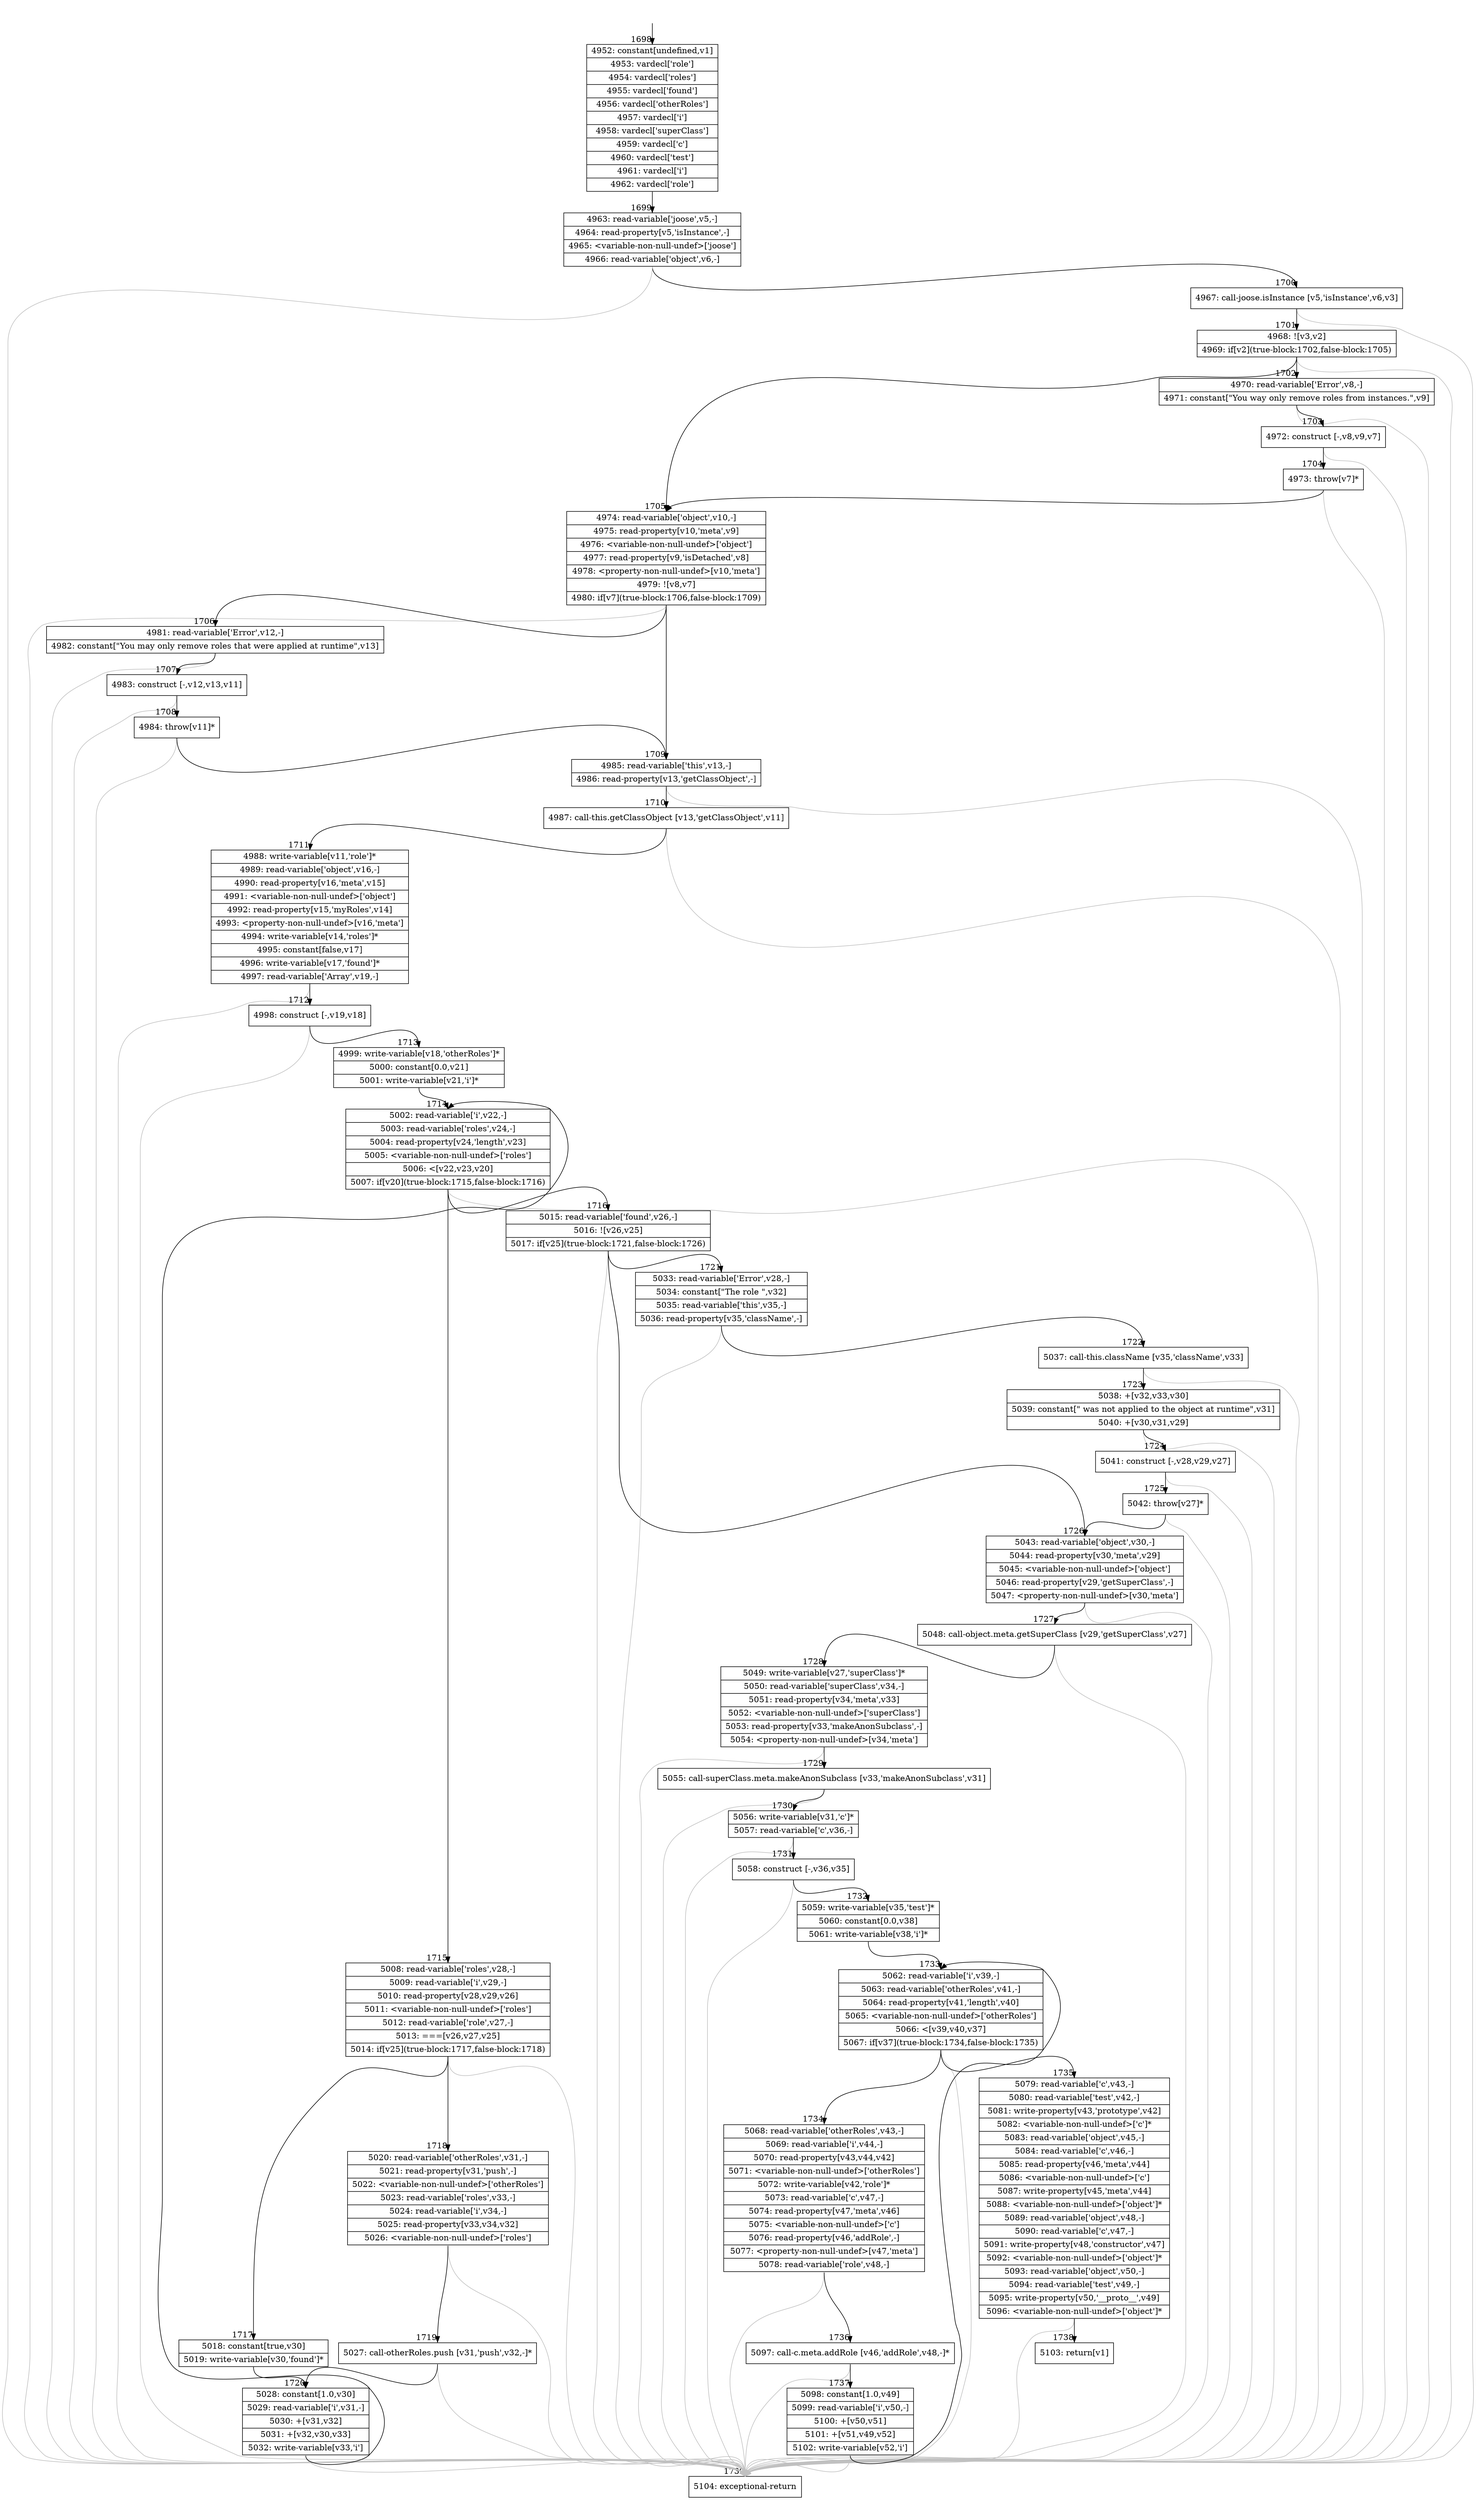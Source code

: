 digraph {
rankdir="TD"
BB_entry203[shape=none,label=""];
BB_entry203 -> BB1698 [tailport=s, headport=n, headlabel="    1698"]
BB1698 [shape=record label="{4952: constant[undefined,v1]|4953: vardecl['role']|4954: vardecl['roles']|4955: vardecl['found']|4956: vardecl['otherRoles']|4957: vardecl['i']|4958: vardecl['superClass']|4959: vardecl['c']|4960: vardecl['test']|4961: vardecl['i']|4962: vardecl['role']}" ] 
BB1698 -> BB1699 [tailport=s, headport=n, headlabel="      1699"]
BB1699 [shape=record label="{4963: read-variable['joose',v5,-]|4964: read-property[v5,'isInstance',-]|4965: \<variable-non-null-undef\>['joose']|4966: read-variable['object',v6,-]}" ] 
BB1699 -> BB1700 [tailport=s, headport=n, headlabel="      1700"]
BB1699 -> BB1739 [tailport=s, headport=n, color=gray, headlabel="      1739"]
BB1700 [shape=record label="{4967: call-joose.isInstance [v5,'isInstance',v6,v3]}" ] 
BB1700 -> BB1701 [tailport=s, headport=n, headlabel="      1701"]
BB1700 -> BB1739 [tailport=s, headport=n, color=gray]
BB1701 [shape=record label="{4968: ![v3,v2]|4969: if[v2](true-block:1702,false-block:1705)}" ] 
BB1701 -> BB1702 [tailport=s, headport=n, headlabel="      1702"]
BB1701 -> BB1705 [tailport=s, headport=n, headlabel="      1705"]
BB1701 -> BB1739 [tailport=s, headport=n, color=gray]
BB1702 [shape=record label="{4970: read-variable['Error',v8,-]|4971: constant[\"You way only remove roles from instances.\",v9]}" ] 
BB1702 -> BB1703 [tailport=s, headport=n, headlabel="      1703"]
BB1702 -> BB1739 [tailport=s, headport=n, color=gray]
BB1703 [shape=record label="{4972: construct [-,v8,v9,v7]}" ] 
BB1703 -> BB1704 [tailport=s, headport=n, headlabel="      1704"]
BB1703 -> BB1739 [tailport=s, headport=n, color=gray]
BB1704 [shape=record label="{4973: throw[v7]*}" ] 
BB1704 -> BB1705 [tailport=s, headport=n]
BB1704 -> BB1739 [tailport=s, headport=n, color=gray]
BB1705 [shape=record label="{4974: read-variable['object',v10,-]|4975: read-property[v10,'meta',v9]|4976: \<variable-non-null-undef\>['object']|4977: read-property[v9,'isDetached',v8]|4978: \<property-non-null-undef\>[v10,'meta']|4979: ![v8,v7]|4980: if[v7](true-block:1706,false-block:1709)}" ] 
BB1705 -> BB1706 [tailport=s, headport=n, headlabel="      1706"]
BB1705 -> BB1709 [tailport=s, headport=n, headlabel="      1709"]
BB1705 -> BB1739 [tailport=s, headport=n, color=gray]
BB1706 [shape=record label="{4981: read-variable['Error',v12,-]|4982: constant[\"You may only remove roles that were applied at runtime\",v13]}" ] 
BB1706 -> BB1707 [tailport=s, headport=n, headlabel="      1707"]
BB1706 -> BB1739 [tailport=s, headport=n, color=gray]
BB1707 [shape=record label="{4983: construct [-,v12,v13,v11]}" ] 
BB1707 -> BB1708 [tailport=s, headport=n, headlabel="      1708"]
BB1707 -> BB1739 [tailport=s, headport=n, color=gray]
BB1708 [shape=record label="{4984: throw[v11]*}" ] 
BB1708 -> BB1709 [tailport=s, headport=n]
BB1708 -> BB1739 [tailport=s, headport=n, color=gray]
BB1709 [shape=record label="{4985: read-variable['this',v13,-]|4986: read-property[v13,'getClassObject',-]}" ] 
BB1709 -> BB1710 [tailport=s, headport=n, headlabel="      1710"]
BB1709 -> BB1739 [tailport=s, headport=n, color=gray]
BB1710 [shape=record label="{4987: call-this.getClassObject [v13,'getClassObject',v11]}" ] 
BB1710 -> BB1711 [tailport=s, headport=n, headlabel="      1711"]
BB1710 -> BB1739 [tailport=s, headport=n, color=gray]
BB1711 [shape=record label="{4988: write-variable[v11,'role']*|4989: read-variable['object',v16,-]|4990: read-property[v16,'meta',v15]|4991: \<variable-non-null-undef\>['object']|4992: read-property[v15,'myRoles',v14]|4993: \<property-non-null-undef\>[v16,'meta']|4994: write-variable[v14,'roles']*|4995: constant[false,v17]|4996: write-variable[v17,'found']*|4997: read-variable['Array',v19,-]}" ] 
BB1711 -> BB1712 [tailport=s, headport=n, headlabel="      1712"]
BB1711 -> BB1739 [tailport=s, headport=n, color=gray]
BB1712 [shape=record label="{4998: construct [-,v19,v18]}" ] 
BB1712 -> BB1713 [tailport=s, headport=n, headlabel="      1713"]
BB1712 -> BB1739 [tailport=s, headport=n, color=gray]
BB1713 [shape=record label="{4999: write-variable[v18,'otherRoles']*|5000: constant[0.0,v21]|5001: write-variable[v21,'i']*}" ] 
BB1713 -> BB1714 [tailport=s, headport=n, headlabel="      1714"]
BB1714 [shape=record label="{5002: read-variable['i',v22,-]|5003: read-variable['roles',v24,-]|5004: read-property[v24,'length',v23]|5005: \<variable-non-null-undef\>['roles']|5006: \<[v22,v23,v20]|5007: if[v20](true-block:1715,false-block:1716)}" ] 
BB1714 -> BB1715 [tailport=s, headport=n, headlabel="      1715"]
BB1714 -> BB1716 [tailport=s, headport=n, headlabel="      1716"]
BB1714 -> BB1739 [tailport=s, headport=n, color=gray]
BB1715 [shape=record label="{5008: read-variable['roles',v28,-]|5009: read-variable['i',v29,-]|5010: read-property[v28,v29,v26]|5011: \<variable-non-null-undef\>['roles']|5012: read-variable['role',v27,-]|5013: ===[v26,v27,v25]|5014: if[v25](true-block:1717,false-block:1718)}" ] 
BB1715 -> BB1717 [tailport=s, headport=n, headlabel="      1717"]
BB1715 -> BB1718 [tailport=s, headport=n, headlabel="      1718"]
BB1715 -> BB1739 [tailport=s, headport=n, color=gray]
BB1716 [shape=record label="{5015: read-variable['found',v26,-]|5016: ![v26,v25]|5017: if[v25](true-block:1721,false-block:1726)}" ] 
BB1716 -> BB1721 [tailport=s, headport=n, headlabel="      1721"]
BB1716 -> BB1726 [tailport=s, headport=n, headlabel="      1726"]
BB1716 -> BB1739 [tailport=s, headport=n, color=gray]
BB1717 [shape=record label="{5018: constant[true,v30]|5019: write-variable[v30,'found']*}" ] 
BB1717 -> BB1720 [tailport=s, headport=n, headlabel="      1720"]
BB1718 [shape=record label="{5020: read-variable['otherRoles',v31,-]|5021: read-property[v31,'push',-]|5022: \<variable-non-null-undef\>['otherRoles']|5023: read-variable['roles',v33,-]|5024: read-variable['i',v34,-]|5025: read-property[v33,v34,v32]|5026: \<variable-non-null-undef\>['roles']}" ] 
BB1718 -> BB1719 [tailport=s, headport=n, headlabel="      1719"]
BB1718 -> BB1739 [tailport=s, headport=n, color=gray]
BB1719 [shape=record label="{5027: call-otherRoles.push [v31,'push',v32,-]*}" ] 
BB1719 -> BB1720 [tailport=s, headport=n]
BB1719 -> BB1739 [tailport=s, headport=n, color=gray]
BB1720 [shape=record label="{5028: constant[1.0,v30]|5029: read-variable['i',v31,-]|5030: +[v31,v32]|5031: +[v32,v30,v33]|5032: write-variable[v33,'i']}" ] 
BB1720 -> BB1714 [tailport=s, headport=n]
BB1720 -> BB1739 [tailport=s, headport=n, color=gray]
BB1721 [shape=record label="{5033: read-variable['Error',v28,-]|5034: constant[\"The role \",v32]|5035: read-variable['this',v35,-]|5036: read-property[v35,'className',-]}" ] 
BB1721 -> BB1722 [tailport=s, headport=n, headlabel="      1722"]
BB1721 -> BB1739 [tailport=s, headport=n, color=gray]
BB1722 [shape=record label="{5037: call-this.className [v35,'className',v33]}" ] 
BB1722 -> BB1723 [tailport=s, headport=n, headlabel="      1723"]
BB1722 -> BB1739 [tailport=s, headport=n, color=gray]
BB1723 [shape=record label="{5038: +[v32,v33,v30]|5039: constant[\" was not applied to the object at runtime\",v31]|5040: +[v30,v31,v29]}" ] 
BB1723 -> BB1724 [tailport=s, headport=n, headlabel="      1724"]
BB1723 -> BB1739 [tailport=s, headport=n, color=gray]
BB1724 [shape=record label="{5041: construct [-,v28,v29,v27]}" ] 
BB1724 -> BB1725 [tailport=s, headport=n, headlabel="      1725"]
BB1724 -> BB1739 [tailport=s, headport=n, color=gray]
BB1725 [shape=record label="{5042: throw[v27]*}" ] 
BB1725 -> BB1726 [tailport=s, headport=n]
BB1725 -> BB1739 [tailport=s, headport=n, color=gray]
BB1726 [shape=record label="{5043: read-variable['object',v30,-]|5044: read-property[v30,'meta',v29]|5045: \<variable-non-null-undef\>['object']|5046: read-property[v29,'getSuperClass',-]|5047: \<property-non-null-undef\>[v30,'meta']}" ] 
BB1726 -> BB1727 [tailport=s, headport=n, headlabel="      1727"]
BB1726 -> BB1739 [tailport=s, headport=n, color=gray]
BB1727 [shape=record label="{5048: call-object.meta.getSuperClass [v29,'getSuperClass',v27]}" ] 
BB1727 -> BB1728 [tailport=s, headport=n, headlabel="      1728"]
BB1727 -> BB1739 [tailport=s, headport=n, color=gray]
BB1728 [shape=record label="{5049: write-variable[v27,'superClass']*|5050: read-variable['superClass',v34,-]|5051: read-property[v34,'meta',v33]|5052: \<variable-non-null-undef\>['superClass']|5053: read-property[v33,'makeAnonSubclass',-]|5054: \<property-non-null-undef\>[v34,'meta']}" ] 
BB1728 -> BB1729 [tailport=s, headport=n, headlabel="      1729"]
BB1728 -> BB1739 [tailport=s, headport=n, color=gray]
BB1729 [shape=record label="{5055: call-superClass.meta.makeAnonSubclass [v33,'makeAnonSubclass',v31]}" ] 
BB1729 -> BB1730 [tailport=s, headport=n, headlabel="      1730"]
BB1729 -> BB1739 [tailport=s, headport=n, color=gray]
BB1730 [shape=record label="{5056: write-variable[v31,'c']*|5057: read-variable['c',v36,-]}" ] 
BB1730 -> BB1731 [tailport=s, headport=n, headlabel="      1731"]
BB1730 -> BB1739 [tailport=s, headport=n, color=gray]
BB1731 [shape=record label="{5058: construct [-,v36,v35]}" ] 
BB1731 -> BB1732 [tailport=s, headport=n, headlabel="      1732"]
BB1731 -> BB1739 [tailport=s, headport=n, color=gray]
BB1732 [shape=record label="{5059: write-variable[v35,'test']*|5060: constant[0.0,v38]|5061: write-variable[v38,'i']*}" ] 
BB1732 -> BB1733 [tailport=s, headport=n, headlabel="      1733"]
BB1733 [shape=record label="{5062: read-variable['i',v39,-]|5063: read-variable['otherRoles',v41,-]|5064: read-property[v41,'length',v40]|5065: \<variable-non-null-undef\>['otherRoles']|5066: \<[v39,v40,v37]|5067: if[v37](true-block:1734,false-block:1735)}" ] 
BB1733 -> BB1734 [tailport=s, headport=n, headlabel="      1734"]
BB1733 -> BB1735 [tailport=s, headport=n, headlabel="      1735"]
BB1733 -> BB1739 [tailport=s, headport=n, color=gray]
BB1734 [shape=record label="{5068: read-variable['otherRoles',v43,-]|5069: read-variable['i',v44,-]|5070: read-property[v43,v44,v42]|5071: \<variable-non-null-undef\>['otherRoles']|5072: write-variable[v42,'role']*|5073: read-variable['c',v47,-]|5074: read-property[v47,'meta',v46]|5075: \<variable-non-null-undef\>['c']|5076: read-property[v46,'addRole',-]|5077: \<property-non-null-undef\>[v47,'meta']|5078: read-variable['role',v48,-]}" ] 
BB1734 -> BB1736 [tailport=s, headport=n, headlabel="      1736"]
BB1734 -> BB1739 [tailport=s, headport=n, color=gray]
BB1735 [shape=record label="{5079: read-variable['c',v43,-]|5080: read-variable['test',v42,-]|5081: write-property[v43,'prototype',v42]|5082: \<variable-non-null-undef\>['c']*|5083: read-variable['object',v45,-]|5084: read-variable['c',v46,-]|5085: read-property[v46,'meta',v44]|5086: \<variable-non-null-undef\>['c']|5087: write-property[v45,'meta',v44]|5088: \<variable-non-null-undef\>['object']*|5089: read-variable['object',v48,-]|5090: read-variable['c',v47,-]|5091: write-property[v48,'constructor',v47]|5092: \<variable-non-null-undef\>['object']*|5093: read-variable['object',v50,-]|5094: read-variable['test',v49,-]|5095: write-property[v50,'__proto__',v49]|5096: \<variable-non-null-undef\>['object']*}" ] 
BB1735 -> BB1738 [tailport=s, headport=n, headlabel="      1738"]
BB1735 -> BB1739 [tailport=s, headport=n, color=gray]
BB1736 [shape=record label="{5097: call-c.meta.addRole [v46,'addRole',v48,-]*}" ] 
BB1736 -> BB1737 [tailport=s, headport=n, headlabel="      1737"]
BB1736 -> BB1739 [tailport=s, headport=n, color=gray]
BB1737 [shape=record label="{5098: constant[1.0,v49]|5099: read-variable['i',v50,-]|5100: +[v50,v51]|5101: +[v51,v49,v52]|5102: write-variable[v52,'i']}" ] 
BB1737 -> BB1733 [tailport=s, headport=n]
BB1737 -> BB1739 [tailport=s, headport=n, color=gray]
BB1738 [shape=record label="{5103: return[v1]}" ] 
BB1739 [shape=record label="{5104: exceptional-return}" ] 
//#$~ 2007
}

